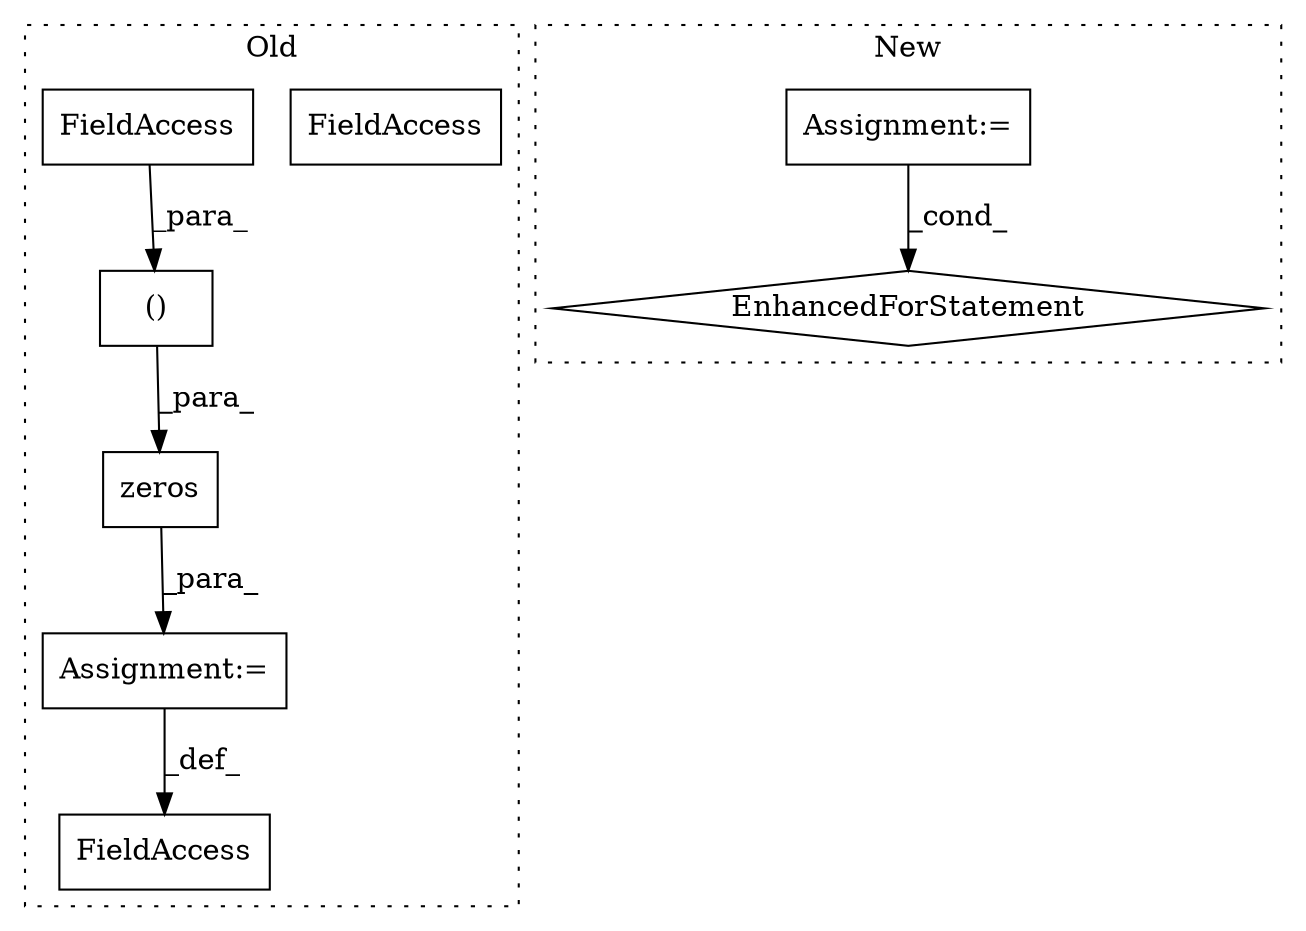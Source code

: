 digraph G {
subgraph cluster0 {
1 [label="zeros" a="32" s="669,736" l="11,2" shape="box"];
4 [label="Assignment:=" a="7" s="662" l="1" shape="box"];
5 [label="()" a="106" s="680" l="56" shape="box"];
6 [label="FieldAccess" a="22" s="715" l="21" shape="box"];
7 [label="FieldAccess" a="22" s="644" l="18" shape="box"];
8 [label="FieldAccess" a="22" s="715" l="21" shape="box"];
label = "Old";
style="dotted";
}
subgraph cluster1 {
2 [label="EnhancedForStatement" a="70" s="611,715" l="72,2" shape="diamond"];
3 [label="Assignment:=" a="7" s="347" l="6" shape="box"];
label = "New";
style="dotted";
}
1 -> 4 [label="_para_"];
3 -> 2 [label="_cond_"];
4 -> 7 [label="_def_"];
5 -> 1 [label="_para_"];
8 -> 5 [label="_para_"];
}